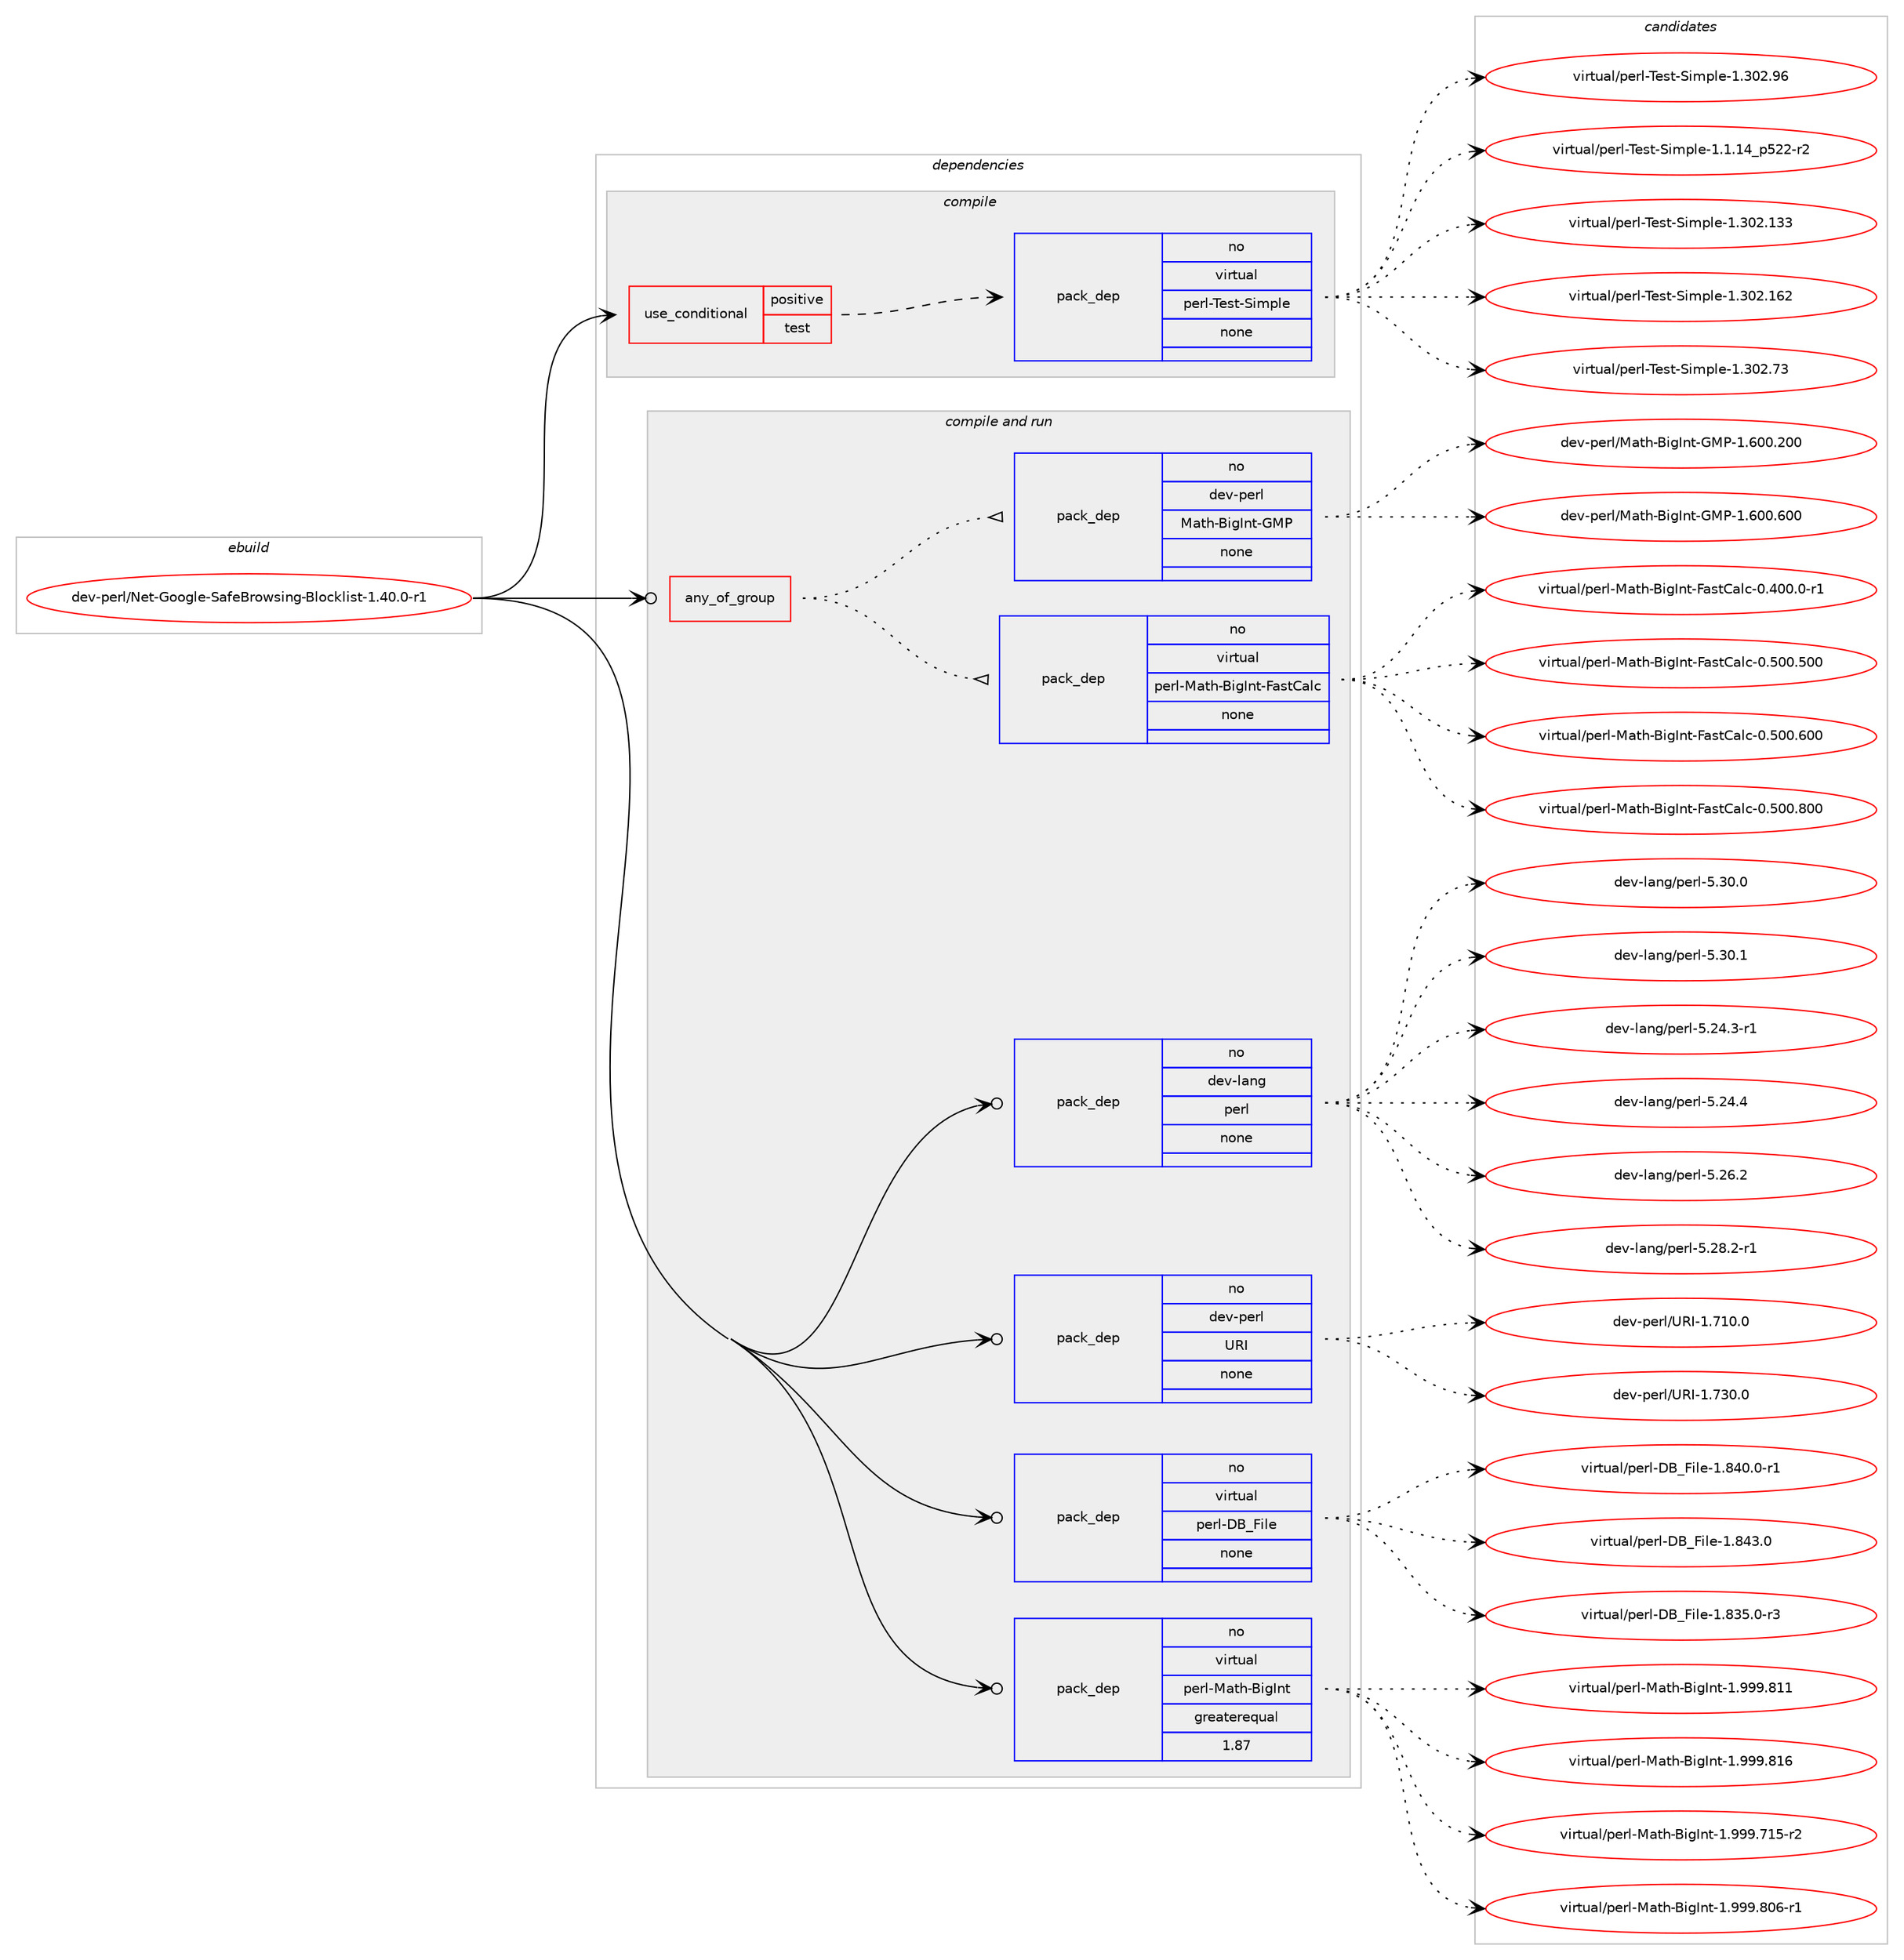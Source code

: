 digraph prolog {

# *************
# Graph options
# *************

newrank=true;
concentrate=true;
compound=true;
graph [rankdir=LR,fontname=Helvetica,fontsize=10,ranksep=1.5];#, ranksep=2.5, nodesep=0.2];
edge  [arrowhead=vee];
node  [fontname=Helvetica,fontsize=10];

# **********
# The ebuild
# **********

subgraph cluster_leftcol {
color=gray;
rank=same;
label=<<i>ebuild</i>>;
id [label="dev-perl/Net-Google-SafeBrowsing-Blocklist-1.40.0-r1", color=red, width=4, href="../dev-perl/Net-Google-SafeBrowsing-Blocklist-1.40.0-r1.svg"];
}

# ****************
# The dependencies
# ****************

subgraph cluster_midcol {
color=gray;
label=<<i>dependencies</i>>;
subgraph cluster_compile {
fillcolor="#eeeeee";
style=filled;
label=<<i>compile</i>>;
subgraph cond134061 {
dependency582837 [label=<<TABLE BORDER="0" CELLBORDER="1" CELLSPACING="0" CELLPADDING="4"><TR><TD ROWSPAN="3" CELLPADDING="10">use_conditional</TD></TR><TR><TD>positive</TD></TR><TR><TD>test</TD></TR></TABLE>>, shape=none, color=red];
subgraph pack437123 {
dependency582838 [label=<<TABLE BORDER="0" CELLBORDER="1" CELLSPACING="0" CELLPADDING="4" WIDTH="220"><TR><TD ROWSPAN="6" CELLPADDING="30">pack_dep</TD></TR><TR><TD WIDTH="110">no</TD></TR><TR><TD>virtual</TD></TR><TR><TD>perl-Test-Simple</TD></TR><TR><TD>none</TD></TR><TR><TD></TD></TR></TABLE>>, shape=none, color=blue];
}
dependency582837:e -> dependency582838:w [weight=20,style="dashed",arrowhead="vee"];
}
id:e -> dependency582837:w [weight=20,style="solid",arrowhead="vee"];
}
subgraph cluster_compileandrun {
fillcolor="#eeeeee";
style=filled;
label=<<i>compile and run</i>>;
subgraph any11290 {
dependency582839 [label=<<TABLE BORDER="0" CELLBORDER="1" CELLSPACING="0" CELLPADDING="4"><TR><TD CELLPADDING="10">any_of_group</TD></TR></TABLE>>, shape=none, color=red];subgraph pack437124 {
dependency582840 [label=<<TABLE BORDER="0" CELLBORDER="1" CELLSPACING="0" CELLPADDING="4" WIDTH="220"><TR><TD ROWSPAN="6" CELLPADDING="30">pack_dep</TD></TR><TR><TD WIDTH="110">no</TD></TR><TR><TD>virtual</TD></TR><TR><TD>perl-Math-BigInt-FastCalc</TD></TR><TR><TD>none</TD></TR><TR><TD></TD></TR></TABLE>>, shape=none, color=blue];
}
dependency582839:e -> dependency582840:w [weight=20,style="dotted",arrowhead="oinv"];
subgraph pack437125 {
dependency582841 [label=<<TABLE BORDER="0" CELLBORDER="1" CELLSPACING="0" CELLPADDING="4" WIDTH="220"><TR><TD ROWSPAN="6" CELLPADDING="30">pack_dep</TD></TR><TR><TD WIDTH="110">no</TD></TR><TR><TD>dev-perl</TD></TR><TR><TD>Math-BigInt-GMP</TD></TR><TR><TD>none</TD></TR><TR><TD></TD></TR></TABLE>>, shape=none, color=blue];
}
dependency582839:e -> dependency582841:w [weight=20,style="dotted",arrowhead="oinv"];
}
id:e -> dependency582839:w [weight=20,style="solid",arrowhead="odotvee"];
subgraph pack437126 {
dependency582842 [label=<<TABLE BORDER="0" CELLBORDER="1" CELLSPACING="0" CELLPADDING="4" WIDTH="220"><TR><TD ROWSPAN="6" CELLPADDING="30">pack_dep</TD></TR><TR><TD WIDTH="110">no</TD></TR><TR><TD>dev-lang</TD></TR><TR><TD>perl</TD></TR><TR><TD>none</TD></TR><TR><TD></TD></TR></TABLE>>, shape=none, color=blue];
}
id:e -> dependency582842:w [weight=20,style="solid",arrowhead="odotvee"];
subgraph pack437127 {
dependency582843 [label=<<TABLE BORDER="0" CELLBORDER="1" CELLSPACING="0" CELLPADDING="4" WIDTH="220"><TR><TD ROWSPAN="6" CELLPADDING="30">pack_dep</TD></TR><TR><TD WIDTH="110">no</TD></TR><TR><TD>dev-perl</TD></TR><TR><TD>URI</TD></TR><TR><TD>none</TD></TR><TR><TD></TD></TR></TABLE>>, shape=none, color=blue];
}
id:e -> dependency582843:w [weight=20,style="solid",arrowhead="odotvee"];
subgraph pack437128 {
dependency582844 [label=<<TABLE BORDER="0" CELLBORDER="1" CELLSPACING="0" CELLPADDING="4" WIDTH="220"><TR><TD ROWSPAN="6" CELLPADDING="30">pack_dep</TD></TR><TR><TD WIDTH="110">no</TD></TR><TR><TD>virtual</TD></TR><TR><TD>perl-DB_File</TD></TR><TR><TD>none</TD></TR><TR><TD></TD></TR></TABLE>>, shape=none, color=blue];
}
id:e -> dependency582844:w [weight=20,style="solid",arrowhead="odotvee"];
subgraph pack437129 {
dependency582845 [label=<<TABLE BORDER="0" CELLBORDER="1" CELLSPACING="0" CELLPADDING="4" WIDTH="220"><TR><TD ROWSPAN="6" CELLPADDING="30">pack_dep</TD></TR><TR><TD WIDTH="110">no</TD></TR><TR><TD>virtual</TD></TR><TR><TD>perl-Math-BigInt</TD></TR><TR><TD>greaterequal</TD></TR><TR><TD>1.87</TD></TR></TABLE>>, shape=none, color=blue];
}
id:e -> dependency582845:w [weight=20,style="solid",arrowhead="odotvee"];
}
subgraph cluster_run {
fillcolor="#eeeeee";
style=filled;
label=<<i>run</i>>;
}
}

# **************
# The candidates
# **************

subgraph cluster_choices {
rank=same;
color=gray;
label=<<i>candidates</i>>;

subgraph choice437123 {
color=black;
nodesep=1;
choice11810511411611797108471121011141084584101115116458310510911210810145494649464952951125350504511450 [label="virtual/perl-Test-Simple-1.1.14_p522-r2", color=red, width=4,href="../virtual/perl-Test-Simple-1.1.14_p522-r2.svg"];
choice11810511411611797108471121011141084584101115116458310510911210810145494651485046495151 [label="virtual/perl-Test-Simple-1.302.133", color=red, width=4,href="../virtual/perl-Test-Simple-1.302.133.svg"];
choice11810511411611797108471121011141084584101115116458310510911210810145494651485046495450 [label="virtual/perl-Test-Simple-1.302.162", color=red, width=4,href="../virtual/perl-Test-Simple-1.302.162.svg"];
choice118105114116117971084711210111410845841011151164583105109112108101454946514850465551 [label="virtual/perl-Test-Simple-1.302.73", color=red, width=4,href="../virtual/perl-Test-Simple-1.302.73.svg"];
choice118105114116117971084711210111410845841011151164583105109112108101454946514850465754 [label="virtual/perl-Test-Simple-1.302.96", color=red, width=4,href="../virtual/perl-Test-Simple-1.302.96.svg"];
dependency582838:e -> choice11810511411611797108471121011141084584101115116458310510911210810145494649464952951125350504511450:w [style=dotted,weight="100"];
dependency582838:e -> choice11810511411611797108471121011141084584101115116458310510911210810145494651485046495151:w [style=dotted,weight="100"];
dependency582838:e -> choice11810511411611797108471121011141084584101115116458310510911210810145494651485046495450:w [style=dotted,weight="100"];
dependency582838:e -> choice118105114116117971084711210111410845841011151164583105109112108101454946514850465551:w [style=dotted,weight="100"];
dependency582838:e -> choice118105114116117971084711210111410845841011151164583105109112108101454946514850465754:w [style=dotted,weight="100"];
}
subgraph choice437124 {
color=black;
nodesep=1;
choice118105114116117971084711210111410845779711610445661051037311011645709711511667971089945484652484846484511449 [label="virtual/perl-Math-BigInt-FastCalc-0.400.0-r1", color=red, width=4,href="../virtual/perl-Math-BigInt-FastCalc-0.400.0-r1.svg"];
choice118105114116117971084711210111410845779711610445661051037311011645709711511667971089945484653484846534848 [label="virtual/perl-Math-BigInt-FastCalc-0.500.500", color=red, width=4,href="../virtual/perl-Math-BigInt-FastCalc-0.500.500.svg"];
choice118105114116117971084711210111410845779711610445661051037311011645709711511667971089945484653484846544848 [label="virtual/perl-Math-BigInt-FastCalc-0.500.600", color=red, width=4,href="../virtual/perl-Math-BigInt-FastCalc-0.500.600.svg"];
choice118105114116117971084711210111410845779711610445661051037311011645709711511667971089945484653484846564848 [label="virtual/perl-Math-BigInt-FastCalc-0.500.800", color=red, width=4,href="../virtual/perl-Math-BigInt-FastCalc-0.500.800.svg"];
dependency582840:e -> choice118105114116117971084711210111410845779711610445661051037311011645709711511667971089945484652484846484511449:w [style=dotted,weight="100"];
dependency582840:e -> choice118105114116117971084711210111410845779711610445661051037311011645709711511667971089945484653484846534848:w [style=dotted,weight="100"];
dependency582840:e -> choice118105114116117971084711210111410845779711610445661051037311011645709711511667971089945484653484846544848:w [style=dotted,weight="100"];
dependency582840:e -> choice118105114116117971084711210111410845779711610445661051037311011645709711511667971089945484653484846564848:w [style=dotted,weight="100"];
}
subgraph choice437125 {
color=black;
nodesep=1;
choice100101118451121011141084777971161044566105103731101164571778045494654484846504848 [label="dev-perl/Math-BigInt-GMP-1.600.200", color=red, width=4,href="../dev-perl/Math-BigInt-GMP-1.600.200.svg"];
choice100101118451121011141084777971161044566105103731101164571778045494654484846544848 [label="dev-perl/Math-BigInt-GMP-1.600.600", color=red, width=4,href="../dev-perl/Math-BigInt-GMP-1.600.600.svg"];
dependency582841:e -> choice100101118451121011141084777971161044566105103731101164571778045494654484846504848:w [style=dotted,weight="100"];
dependency582841:e -> choice100101118451121011141084777971161044566105103731101164571778045494654484846544848:w [style=dotted,weight="100"];
}
subgraph choice437126 {
color=black;
nodesep=1;
choice100101118451089711010347112101114108455346505246514511449 [label="dev-lang/perl-5.24.3-r1", color=red, width=4,href="../dev-lang/perl-5.24.3-r1.svg"];
choice10010111845108971101034711210111410845534650524652 [label="dev-lang/perl-5.24.4", color=red, width=4,href="../dev-lang/perl-5.24.4.svg"];
choice10010111845108971101034711210111410845534650544650 [label="dev-lang/perl-5.26.2", color=red, width=4,href="../dev-lang/perl-5.26.2.svg"];
choice100101118451089711010347112101114108455346505646504511449 [label="dev-lang/perl-5.28.2-r1", color=red, width=4,href="../dev-lang/perl-5.28.2-r1.svg"];
choice10010111845108971101034711210111410845534651484648 [label="dev-lang/perl-5.30.0", color=red, width=4,href="../dev-lang/perl-5.30.0.svg"];
choice10010111845108971101034711210111410845534651484649 [label="dev-lang/perl-5.30.1", color=red, width=4,href="../dev-lang/perl-5.30.1.svg"];
dependency582842:e -> choice100101118451089711010347112101114108455346505246514511449:w [style=dotted,weight="100"];
dependency582842:e -> choice10010111845108971101034711210111410845534650524652:w [style=dotted,weight="100"];
dependency582842:e -> choice10010111845108971101034711210111410845534650544650:w [style=dotted,weight="100"];
dependency582842:e -> choice100101118451089711010347112101114108455346505646504511449:w [style=dotted,weight="100"];
dependency582842:e -> choice10010111845108971101034711210111410845534651484648:w [style=dotted,weight="100"];
dependency582842:e -> choice10010111845108971101034711210111410845534651484649:w [style=dotted,weight="100"];
}
subgraph choice437127 {
color=black;
nodesep=1;
choice10010111845112101114108478582734549465549484648 [label="dev-perl/URI-1.710.0", color=red, width=4,href="../dev-perl/URI-1.710.0.svg"];
choice10010111845112101114108478582734549465551484648 [label="dev-perl/URI-1.730.0", color=red, width=4,href="../dev-perl/URI-1.730.0.svg"];
dependency582843:e -> choice10010111845112101114108478582734549465549484648:w [style=dotted,weight="100"];
dependency582843:e -> choice10010111845112101114108478582734549465551484648:w [style=dotted,weight="100"];
}
subgraph choice437128 {
color=black;
nodesep=1;
choice1181051141161179710847112101114108456866957010510810145494656515346484511451 [label="virtual/perl-DB_File-1.835.0-r3", color=red, width=4,href="../virtual/perl-DB_File-1.835.0-r3.svg"];
choice1181051141161179710847112101114108456866957010510810145494656524846484511449 [label="virtual/perl-DB_File-1.840.0-r1", color=red, width=4,href="../virtual/perl-DB_File-1.840.0-r1.svg"];
choice118105114116117971084711210111410845686695701051081014549465652514648 [label="virtual/perl-DB_File-1.843.0", color=red, width=4,href="../virtual/perl-DB_File-1.843.0.svg"];
dependency582844:e -> choice1181051141161179710847112101114108456866957010510810145494656515346484511451:w [style=dotted,weight="100"];
dependency582844:e -> choice1181051141161179710847112101114108456866957010510810145494656524846484511449:w [style=dotted,weight="100"];
dependency582844:e -> choice118105114116117971084711210111410845686695701051081014549465652514648:w [style=dotted,weight="100"];
}
subgraph choice437129 {
color=black;
nodesep=1;
choice1181051141161179710847112101114108457797116104456610510373110116454946575757465549534511450 [label="virtual/perl-Math-BigInt-1.999.715-r2", color=red, width=4,href="../virtual/perl-Math-BigInt-1.999.715-r2.svg"];
choice1181051141161179710847112101114108457797116104456610510373110116454946575757465648544511449 [label="virtual/perl-Math-BigInt-1.999.806-r1", color=red, width=4,href="../virtual/perl-Math-BigInt-1.999.806-r1.svg"];
choice118105114116117971084711210111410845779711610445661051037311011645494657575746564949 [label="virtual/perl-Math-BigInt-1.999.811", color=red, width=4,href="../virtual/perl-Math-BigInt-1.999.811.svg"];
choice118105114116117971084711210111410845779711610445661051037311011645494657575746564954 [label="virtual/perl-Math-BigInt-1.999.816", color=red, width=4,href="../virtual/perl-Math-BigInt-1.999.816.svg"];
dependency582845:e -> choice1181051141161179710847112101114108457797116104456610510373110116454946575757465549534511450:w [style=dotted,weight="100"];
dependency582845:e -> choice1181051141161179710847112101114108457797116104456610510373110116454946575757465648544511449:w [style=dotted,weight="100"];
dependency582845:e -> choice118105114116117971084711210111410845779711610445661051037311011645494657575746564949:w [style=dotted,weight="100"];
dependency582845:e -> choice118105114116117971084711210111410845779711610445661051037311011645494657575746564954:w [style=dotted,weight="100"];
}
}

}
